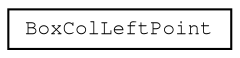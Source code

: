 digraph "Graphical Class Hierarchy"
{
 // LATEX_PDF_SIZE
  edge [fontname="FreeMono",fontsize="10",labelfontname="FreeMono",labelfontsize="10"];
  node [fontname="FreeMono",fontsize="10",shape=record];
  rankdir="LR";
  Node0 [label="BoxColLeftPoint",height=0.2,width=0.4,color="black", fillcolor="white", style="filled",URL="$struct_box_col_left_point.html",tooltip=" "];
}
